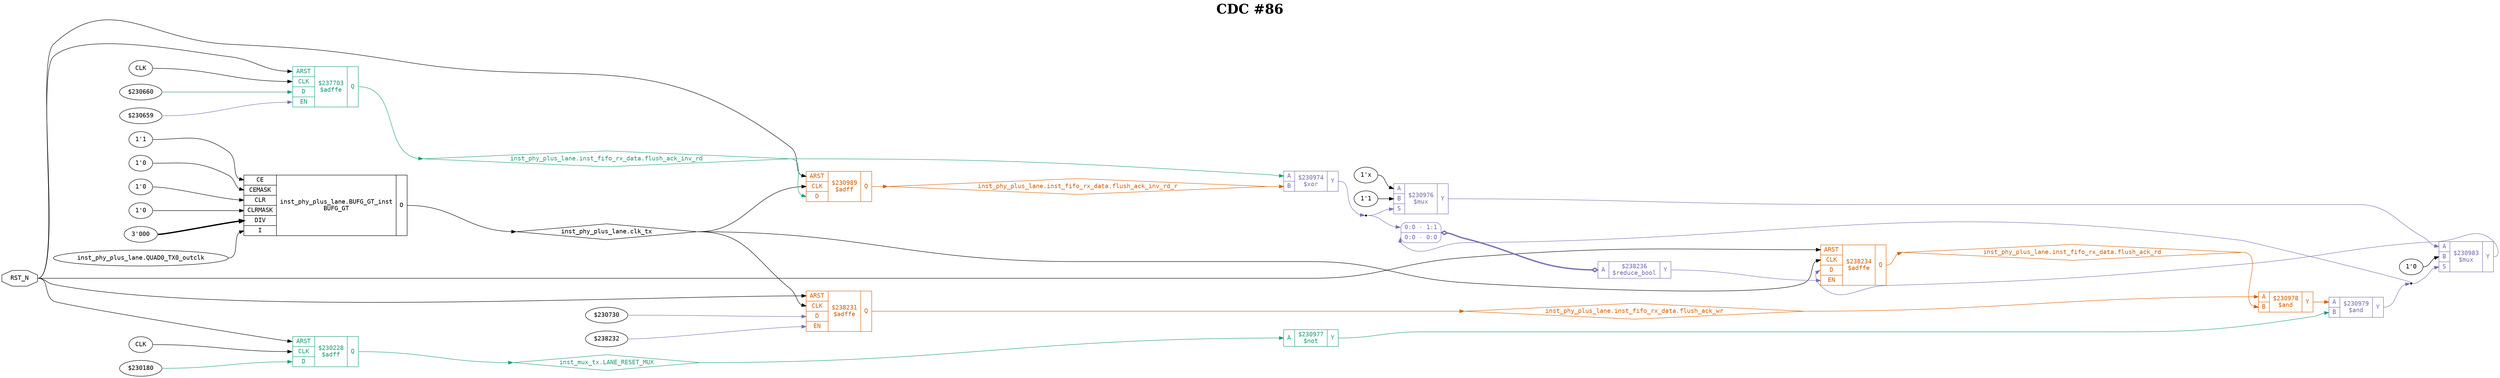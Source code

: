 digraph "spacefibre_light_top" {
label=<<b>CDC #86</b>>;
labelloc="t"
fontsize="30"
node ["fontname"="Courier"]
edge ["fontname"="Courier"]
rankdir="LR";
remincross=true;
n8 [ shape=octagon, label="RST_N", color="black", fontcolor="black", href="/src/ip_spacefibre_light_top/spacefibre_light_top.vhd#44" ];
n9 [ shape=diamond, label="inst_mux_tx.LANE_RESET_MUX", colorscheme="dark28", color="1", fontcolor="1", href="/src/ip_spacefibre_light_top/mux_tx.vhd#58" ];
n10 [ shape=diamond, label="inst_phy_plus_lane.clk_tx", color="black", fontcolor="black", href="/src/module_phy_plus_lane/phy_plus_lane.vhd#651" ];
n11 [ shape=diamond, label="inst_phy_plus_lane.inst_fifo_rx_data.flush_ack_inv_rd", colorscheme="dark28", color="1", fontcolor="1", href="/src/ip/fifo_dc/fifo_dc.vhd#117" ];
n12 [ shape=diamond, label="inst_phy_plus_lane.inst_fifo_rx_data.flush_ack_inv_rd_r", colorscheme="dark28", color="2", fontcolor="2", href="/src/ip/fifo_dc/fifo_dc.vhd#118" ];
n13 [ shape=diamond, label="inst_phy_plus_lane.inst_fifo_rx_data.flush_ack_rd", colorscheme="dark28", color="2", fontcolor="2", href="/src/ip/fifo_dc/fifo_dc.vhd#120" ];
n14 [ shape=diamond, label="inst_phy_plus_lane.inst_fifo_rx_data.flush_ack_wr", colorscheme="dark28", color="2", fontcolor="2", href="/src/ip/fifo_dc/fifo_dc.vhd#119" ];
{ rank="source"; n8;}
{ rank="sink";}
v0 [ label="CLK" ];
v1 [ label="$230660" ];
v2 [ label="$230659" ];
c20 [ shape=record, label="{{<p15> ARST|<p16> CLK|<p17> D|<p18> EN}|$237703\n$adffe|{<p19> Q}}", colorscheme="dark28", color="1", fontcolor="1" , href="/src/ip/fifo_dc/fifo_dc.vhd#321"  ];
v3 [ label="$230730" ];
v4 [ label="$238232" ];
c21 [ shape=record, label="{{<p15> ARST|<p16> CLK|<p17> D|<p18> EN}|$238231\n$adffe|{<p19> Q}}", colorscheme="dark28", color="2", fontcolor="2" , href="/src/ip/fifo_dc/fifo_dc.vhd#440"  ];
c22 [ shape=record, label="{{<p15> ARST|<p16> CLK|<p17> D|<p18> EN}|$238234\n$adffe|{<p19> Q}}", colorscheme="dark28", color="2", fontcolor="2" , href="/src/ip/fifo_dc/fifo_dc.vhd#440"  ];
c25 [ shape=record, label="{{<p23> A}|$238236\n$reduce_bool|{<p24> Y}}", colorscheme="dark28", color="3", fontcolor="3" ];
x5 [ shape=record, style=rounded, label="<s1> 0:0 - 1:1 |<s0> 0:0 - 0:0 ", colorscheme="dark28", color="3", fontcolor="3" ];
x5:e -> c25:p23:w [arrowhead=odiamond, arrowtail=odiamond, dir=both, colorscheme="dark28", color="3", fontcolor="3", style="setlinewidth(3)", label=""];
v6 [ label="CLK" ];
v7 [ label="$230180" ];
c26 [ shape=record, label="{{<p15> ARST|<p16> CLK|<p17> D}|$230228\n$adff|{<p19> Q}}", colorscheme="dark28", color="1", fontcolor="1" , href="/src/ip_spacefibre_light_top/mux_tx.vhd#75"  ];
c27 [ shape=record, label="{{<p15> ARST|<p16> CLK|<p17> D}|$230989\n$adff|{<p19> Q}}", colorscheme="dark28", color="2", fontcolor="2" , href="/src/ip/fifo_dc/fifo_dc.vhd#440"  ];
c29 [ shape=record, label="{{<p23> A|<p28> B}|$230974\n$xor|{<p24> Y}}", colorscheme="dark28", color="3", fontcolor="3" , href="/src/ip/fifo_dc/fifo_dc.vhd#466"  ];
v8 [ label="1'x" ];
v9 [ label="1'1" ];
c31 [ shape=record, label="{{<p23> A|<p28> B|<p30> S}|$230976\n$mux|{<p24> Y}}", colorscheme="dark28", color="3", fontcolor="3" , href="/src/ip/fifo_dc/fifo_dc.vhd#466"  ];
c32 [ shape=record, label="{{<p23> A}|$230977\n$not|{<p24> Y}}", colorscheme="dark28", color="1", fontcolor="1" , href="/src/ip/fifo_dc/fifo_dc.vhd#471"  ];
c33 [ shape=record, label="{{<p23> A|<p28> B}|$230978\n$and|{<p24> Y}}", colorscheme="dark28", color="2", fontcolor="2" , href="/src/ip/fifo_dc/fifo_dc.vhd#471"  ];
c34 [ shape=record, label="{{<p23> A|<p28> B}|$230979\n$and|{<p24> Y}}", colorscheme="dark28", color="3", fontcolor="3" , href="/src/ip/fifo_dc/fifo_dc.vhd#471"  ];
v10 [ label="1'0" ];
c35 [ shape=record, label="{{<p23> A|<p28> B|<p30> S}|$230983\n$mux|{<p24> Y}}", colorscheme="dark28", color="3", fontcolor="3" , href="/src/ip/fifo_dc/fifo_dc.vhd#471"  ];
v11 [ label="1'1" ];
v12 [ label="1'0" ];
v13 [ label="1'0" ];
v14 [ label="1'0" ];
v15 [ label="3'000" ];
v16 [ label="inst_phy_plus_lane.QUAD0_TX0_outclk" ];
c43 [ shape=record, label="{{<p36> CE|<p37> CEMASK|<p38> CLR|<p39> CLRMASK|<p40> DIV|<p41> I}|inst_phy_plus_lane.BUFG_GT_inst\nBUFG_GT|{<p42> O}}", href="/src/module_phy_plus_lane/phy_plus_lane.vhd#997"  ];
c25:p24:e -> c22:p18:w [colorscheme="dark28", color="3", fontcolor="3", label=""];
c43:p42:e -> n10:w [color="black", fontcolor="black", label=""];
n10:e -> c21:p16:w [color="black", fontcolor="black", label=""];
n10:e -> c22:p16:w [color="black", fontcolor="black", label=""];
n10:e -> c27:p16:w [color="black", fontcolor="black", label=""];
c20:p19:e -> n11:w [colorscheme="dark28", color="1", fontcolor="1", label=""];
n11:e -> c27:p17:w [colorscheme="dark28", color="1", fontcolor="1", label=""];
n11:e -> c29:p23:w [colorscheme="dark28", color="1", fontcolor="1", label=""];
c27:p19:e -> n12:w [colorscheme="dark28", color="2", fontcolor="2", label=""];
n12:e -> c29:p28:w [colorscheme="dark28", color="2", fontcolor="2", label=""];
c22:p19:e -> n13:w [colorscheme="dark28", color="2", fontcolor="2", label=""];
n13:e -> c33:p28:w [colorscheme="dark28", color="2", fontcolor="2", label=""];
c21:p19:e -> n14:w [colorscheme="dark28", color="2", fontcolor="2", label=""];
n14:e -> c33:p23:w [colorscheme="dark28", color="2", fontcolor="2", label=""];
n2 [ shape=point ];
c29:p24:e -> n2:w [colorscheme="dark28", color="3", fontcolor="3", label=""];
n2:e -> c31:p30:w [colorscheme="dark28", color="3", fontcolor="3", label=""];
n2:e -> x5:s1:w [colorscheme="dark28", color="3", fontcolor="3", label=""];
c31:p24:e -> c35:p23:w [colorscheme="dark28", color="3", fontcolor="3", label=""];
c32:p24:e -> c34:p28:w [colorscheme="dark28", color="1", fontcolor="1", label=""];
c33:p24:e -> c34:p23:w [colorscheme="dark28", color="2", fontcolor="2", label=""];
n6 [ shape=point ];
c34:p24:e -> n6:w [colorscheme="dark28", color="3", fontcolor="3", label=""];
n6:e -> c35:p30:w [colorscheme="dark28", color="3", fontcolor="3", label=""];
n6:e -> x5:s0:w [colorscheme="dark28", color="3", fontcolor="3", label=""];
c35:p24:e -> c22:p17:w [colorscheme="dark28", color="3", fontcolor="3", label=""];
n8:e -> c20:p15:w [color="black", fontcolor="black", label=""];
n8:e -> c21:p15:w [color="black", fontcolor="black", label=""];
n8:e -> c22:p15:w [color="black", fontcolor="black", label=""];
n8:e -> c26:p15:w [color="black", fontcolor="black", label=""];
n8:e -> c27:p15:w [color="black", fontcolor="black", label=""];
c26:p19:e -> n9:w [colorscheme="dark28", color="1", fontcolor="1", label=""];
n9:e -> c32:p23:w [colorscheme="dark28", color="1", fontcolor="1", label=""];
v0:e -> c20:p16:w [color="black", fontcolor="black", label=""];
v1:e -> c20:p17:w [colorscheme="dark28", color="1", fontcolor="1", label=""];
v10:e -> c35:p28:w [color="black", fontcolor="black", label=""];
v11:e -> c43:p36:w [color="black", fontcolor="black", label=""];
v12:e -> c43:p37:w [color="black", fontcolor="black", label=""];
v13:e -> c43:p38:w [color="black", fontcolor="black", label=""];
v14:e -> c43:p39:w [color="black", fontcolor="black", label=""];
v15:e -> c43:p40:w [color="black", fontcolor="black", style="setlinewidth(3)", label=""];
v16:e -> c43:p41:w [color="black", fontcolor="black", label=""];
v2:e -> c20:p18:w [colorscheme="dark28", color="3", fontcolor="3", label=""];
v3:e -> c21:p17:w [colorscheme="dark28", color="3", fontcolor="3", label=""];
v4:e -> c21:p18:w [colorscheme="dark28", color="3", fontcolor="3", label=""];
v6:e -> c26:p16:w [color="black", fontcolor="black", label=""];
v7:e -> c26:p17:w [colorscheme="dark28", color="1", fontcolor="1", label=""];
v8:e -> c31:p23:w [color="black", fontcolor="black", label=""];
v9:e -> c31:p28:w [color="black", fontcolor="black", label=""];
}
